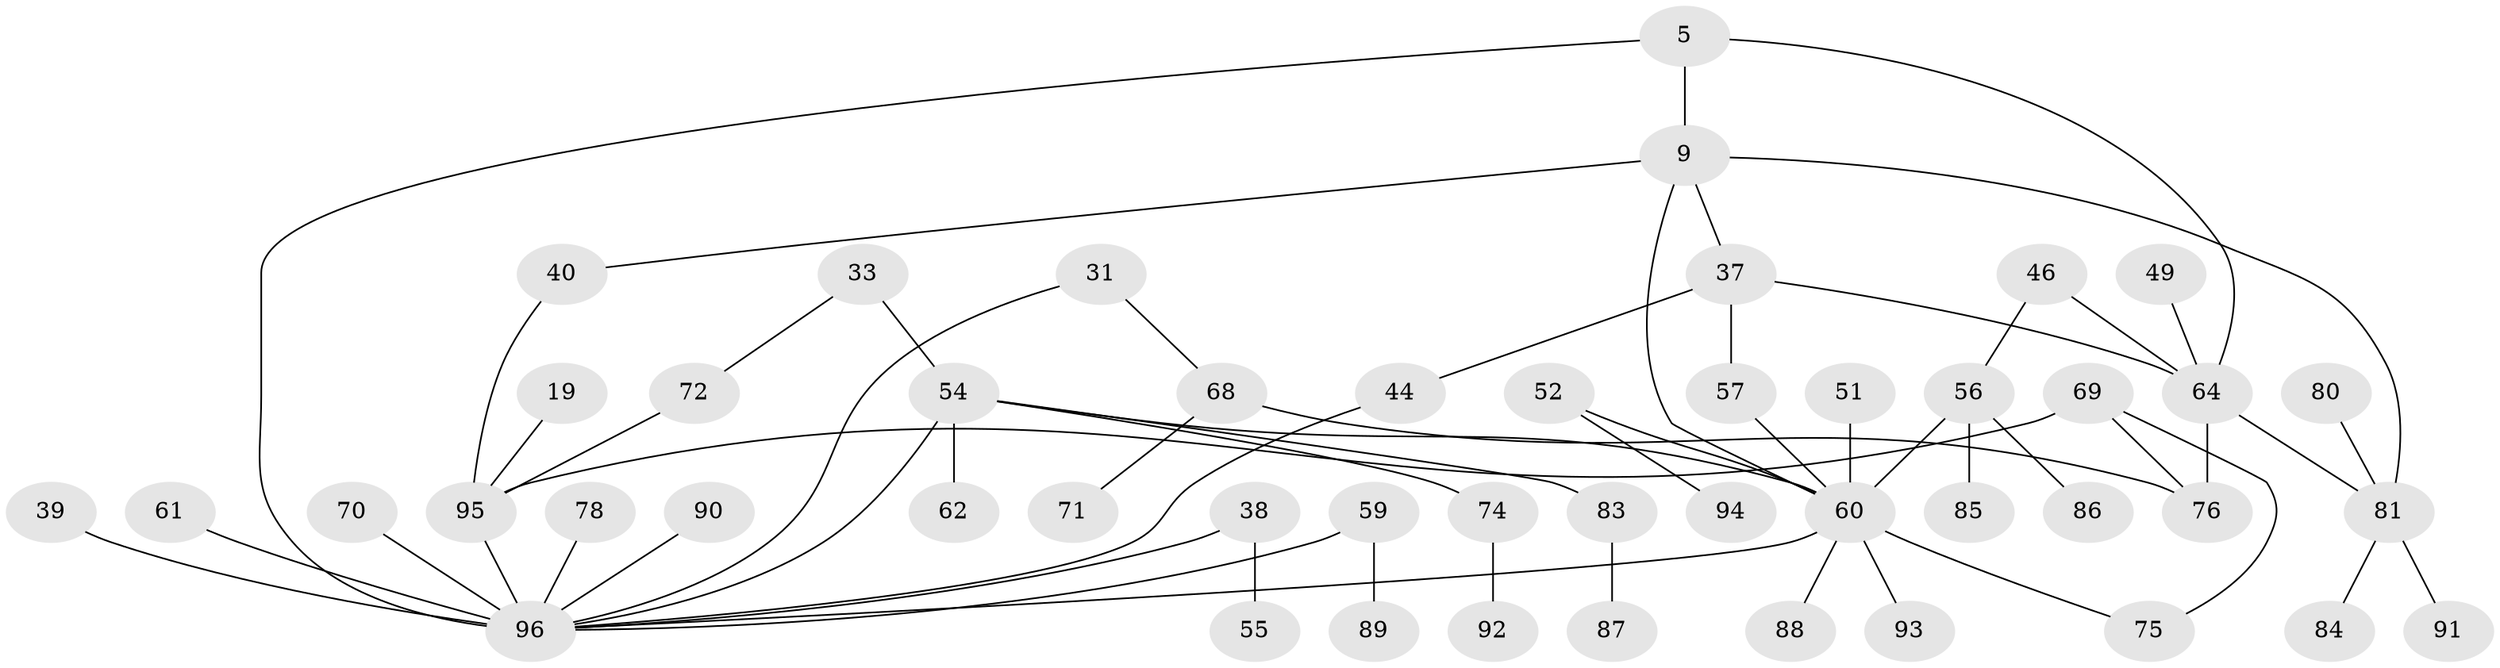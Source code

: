 // original degree distribution, {5: 0.041666666666666664, 7: 0.020833333333333332, 6: 0.020833333333333332, 3: 0.21875, 4: 0.11458333333333333, 1: 0.3020833333333333, 2: 0.28125}
// Generated by graph-tools (version 1.1) at 2025/46/03/04/25 21:46:00]
// undirected, 48 vertices, 59 edges
graph export_dot {
graph [start="1"]
  node [color=gray90,style=filled];
  5;
  9 [super="+7"];
  19;
  31;
  33;
  37 [super="+24+16+30+29"];
  38;
  39;
  40;
  44;
  46 [super="+43"];
  49;
  51;
  52;
  54 [super="+26+34"];
  55;
  56 [super="+45"];
  57;
  59;
  60 [super="+23+28+20+22+41"];
  61;
  62;
  64 [super="+11"];
  68 [super="+65"];
  69 [super="+50+25+42"];
  70;
  71;
  72;
  74;
  75 [super="+66"];
  76;
  78;
  80;
  81 [super="+13+63+73"];
  83 [super="+35"];
  84;
  85;
  86;
  87;
  88;
  89;
  90;
  91;
  92;
  93;
  94;
  95 [super="+1+77+79"];
  96 [super="+36+82+67"];
  5 -- 9 [weight=2];
  5 -- 64;
  5 -- 96 [weight=2];
  9 -- 40;
  9 -- 37;
  9 -- 81 [weight=2];
  9 -- 60;
  19 -- 95;
  31 -- 68;
  31 -- 96;
  33 -- 72;
  33 -- 54;
  37 -- 57;
  37 -- 64;
  37 -- 44;
  38 -- 55;
  38 -- 96;
  39 -- 96;
  40 -- 95;
  44 -- 96;
  46 -- 64 [weight=2];
  46 -- 56;
  49 -- 64;
  51 -- 60;
  52 -- 94;
  52 -- 60;
  54 -- 62;
  54 -- 74;
  54 -- 83;
  54 -- 60;
  54 -- 96 [weight=2];
  56 -- 85;
  56 -- 86;
  56 -- 60;
  57 -- 60;
  59 -- 89;
  59 -- 96;
  60 -- 88;
  60 -- 93;
  60 -- 96;
  60 -- 75;
  61 -- 96;
  64 -- 76;
  64 -- 81 [weight=2];
  68 -- 71;
  68 -- 76 [weight=2];
  69 -- 76;
  69 -- 95 [weight=2];
  69 -- 75;
  70 -- 96;
  72 -- 95;
  74 -- 92;
  78 -- 96;
  80 -- 81;
  81 -- 91;
  81 -- 84;
  83 -- 87;
  90 -- 96;
  95 -- 96 [weight=4];
}
